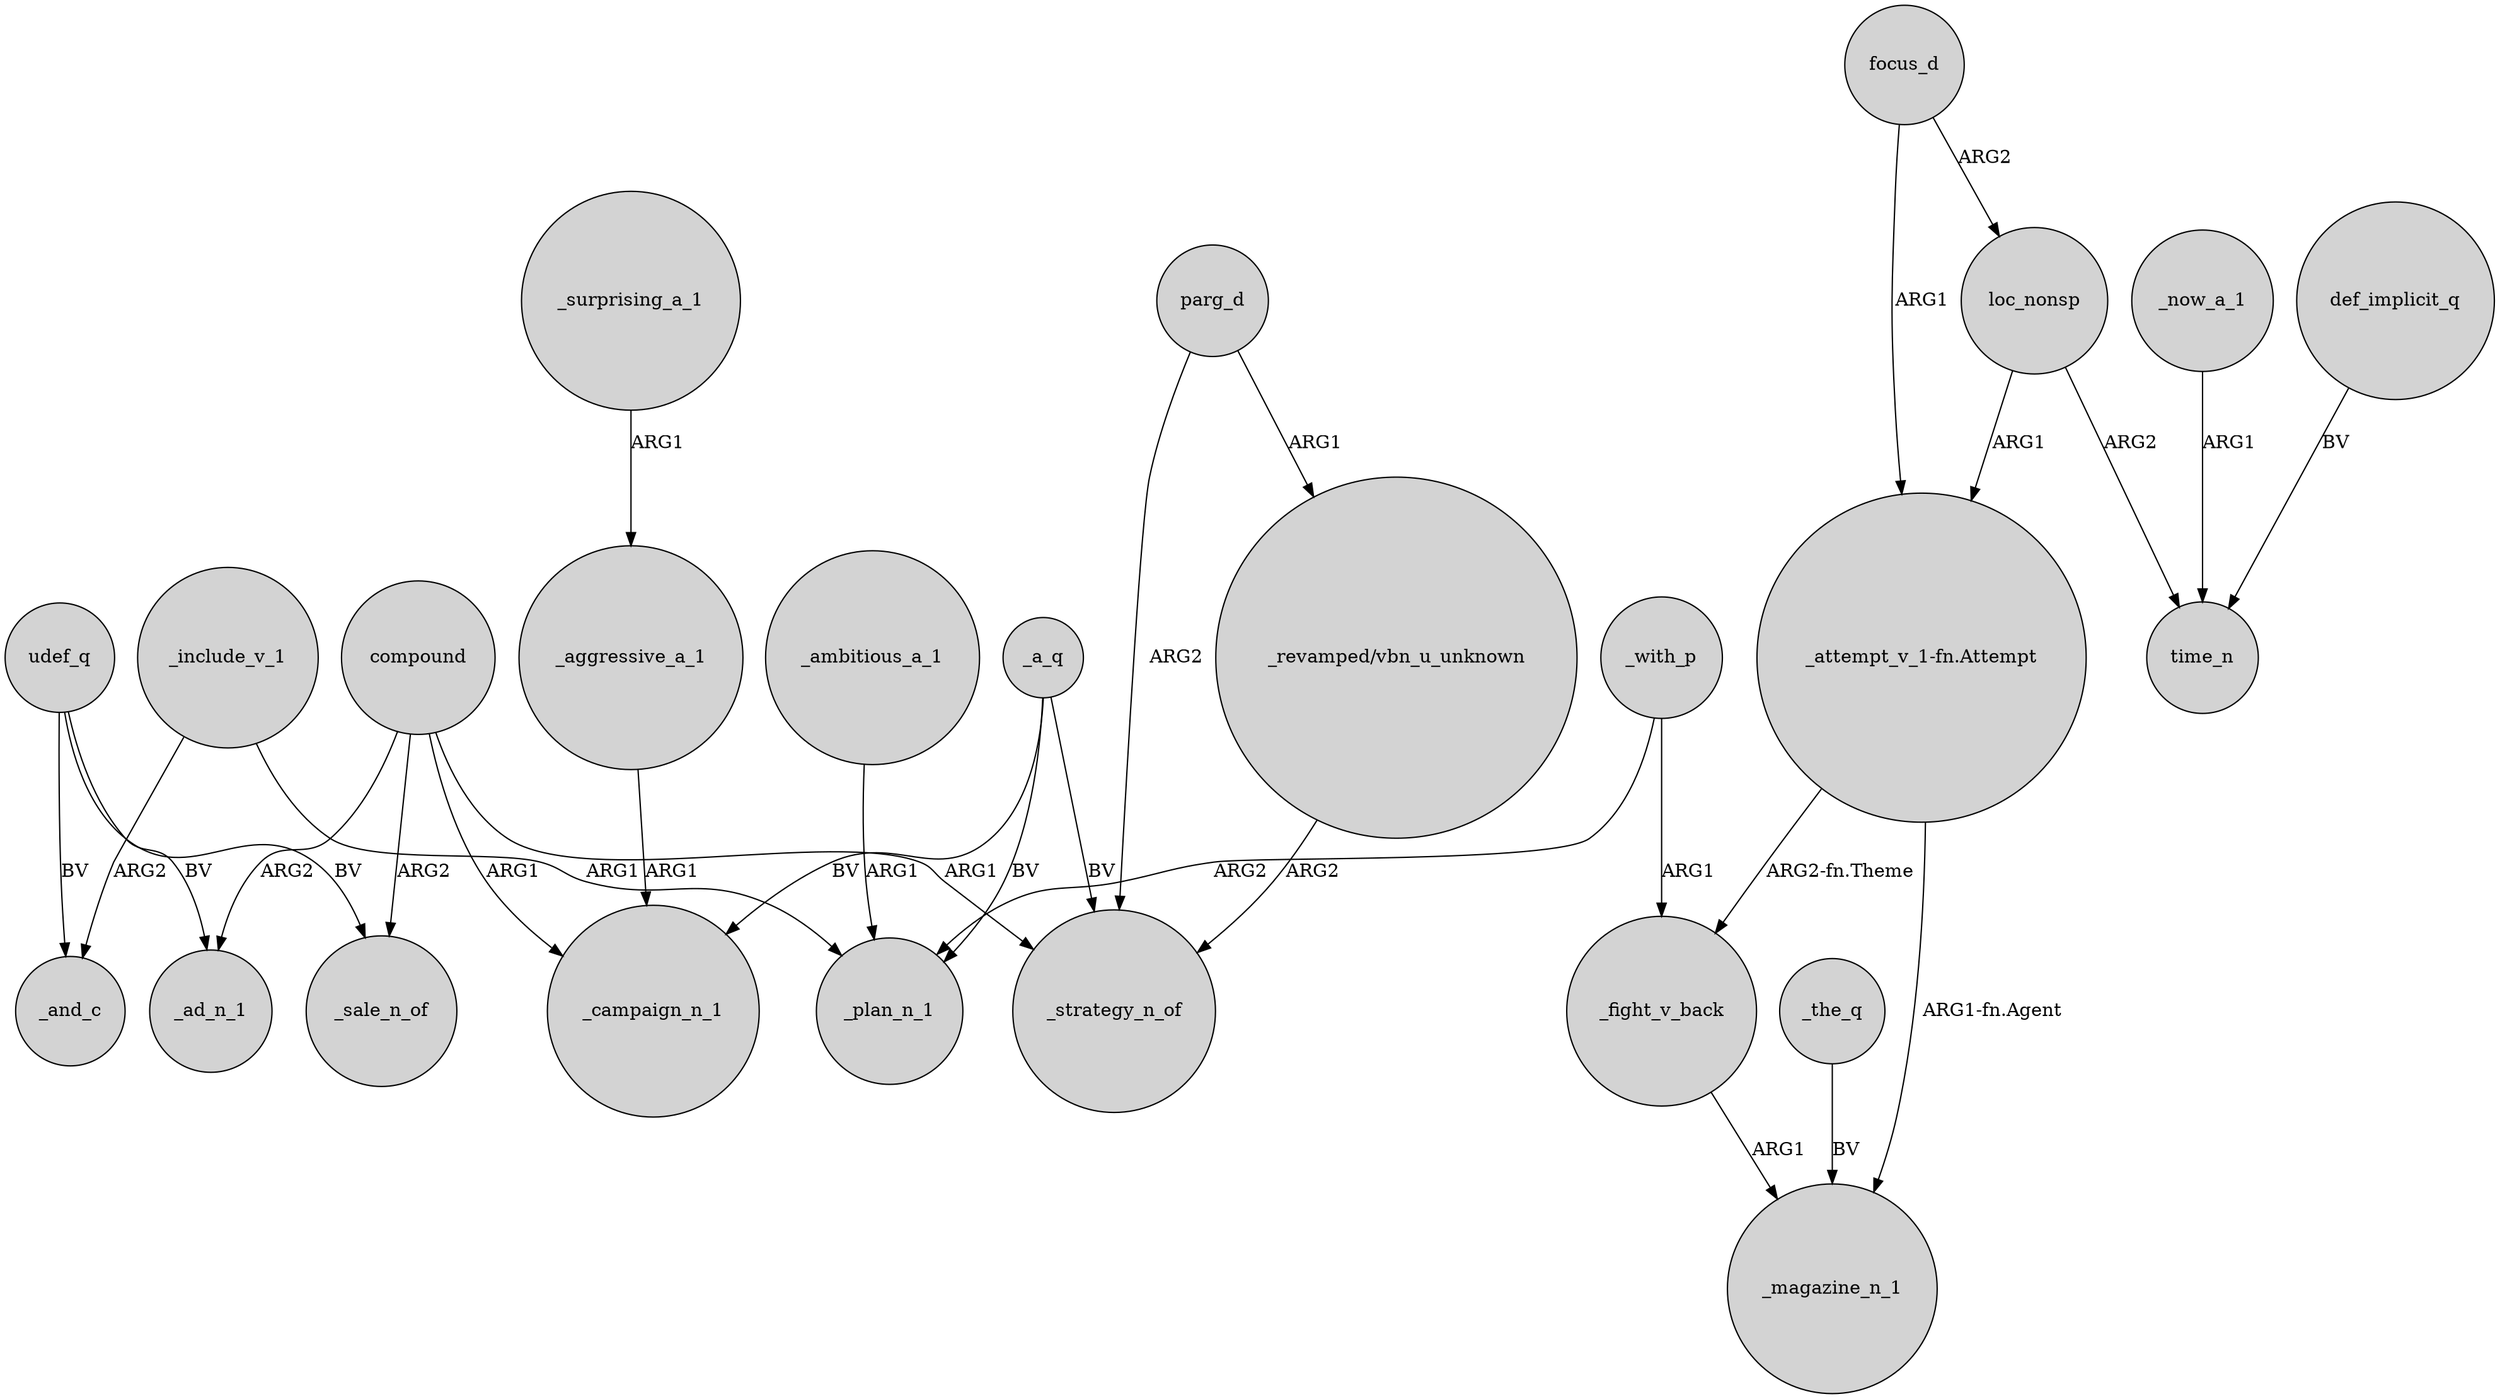 digraph {
	node [shape=circle style=filled]
	"_attempt_v_1-fn.Attempt" -> _magazine_n_1 [label="ARG1-fn.Agent"]
	_include_v_1 -> _and_c [label=ARG2]
	"_revamped/vbn_u_unknown" -> _strategy_n_of [label=ARG2]
	focus_d -> loc_nonsp [label=ARG2]
	_with_p -> _plan_n_1 [label=ARG2]
	parg_d -> _strategy_n_of [label=ARG2]
	"_attempt_v_1-fn.Attempt" -> _fight_v_back [label="ARG2-fn.Theme"]
	compound -> _ad_n_1 [label=ARG2]
	_ambitious_a_1 -> _plan_n_1 [label=ARG1]
	focus_d -> "_attempt_v_1-fn.Attempt" [label=ARG1]
	compound -> _campaign_n_1 [label=ARG1]
	compound -> _strategy_n_of [label=ARG1]
	_the_q -> _magazine_n_1 [label=BV]
	parg_d -> "_revamped/vbn_u_unknown" [label=ARG1]
	loc_nonsp -> time_n [label=ARG2]
	_include_v_1 -> _plan_n_1 [label=ARG1]
	loc_nonsp -> "_attempt_v_1-fn.Attempt" [label=ARG1]
	compound -> _sale_n_of [label=ARG2]
	_now_a_1 -> time_n [label=ARG1]
	udef_q -> _ad_n_1 [label=BV]
	_aggressive_a_1 -> _campaign_n_1 [label=ARG1]
	udef_q -> _sale_n_of [label=BV]
	_fight_v_back -> _magazine_n_1 [label=ARG1]
	udef_q -> _and_c [label=BV]
	_surprising_a_1 -> _aggressive_a_1 [label=ARG1]
	_a_q -> _campaign_n_1 [label=BV]
	_a_q -> _plan_n_1 [label=BV]
	_a_q -> _strategy_n_of [label=BV]
	def_implicit_q -> time_n [label=BV]
	_with_p -> _fight_v_back [label=ARG1]
}
